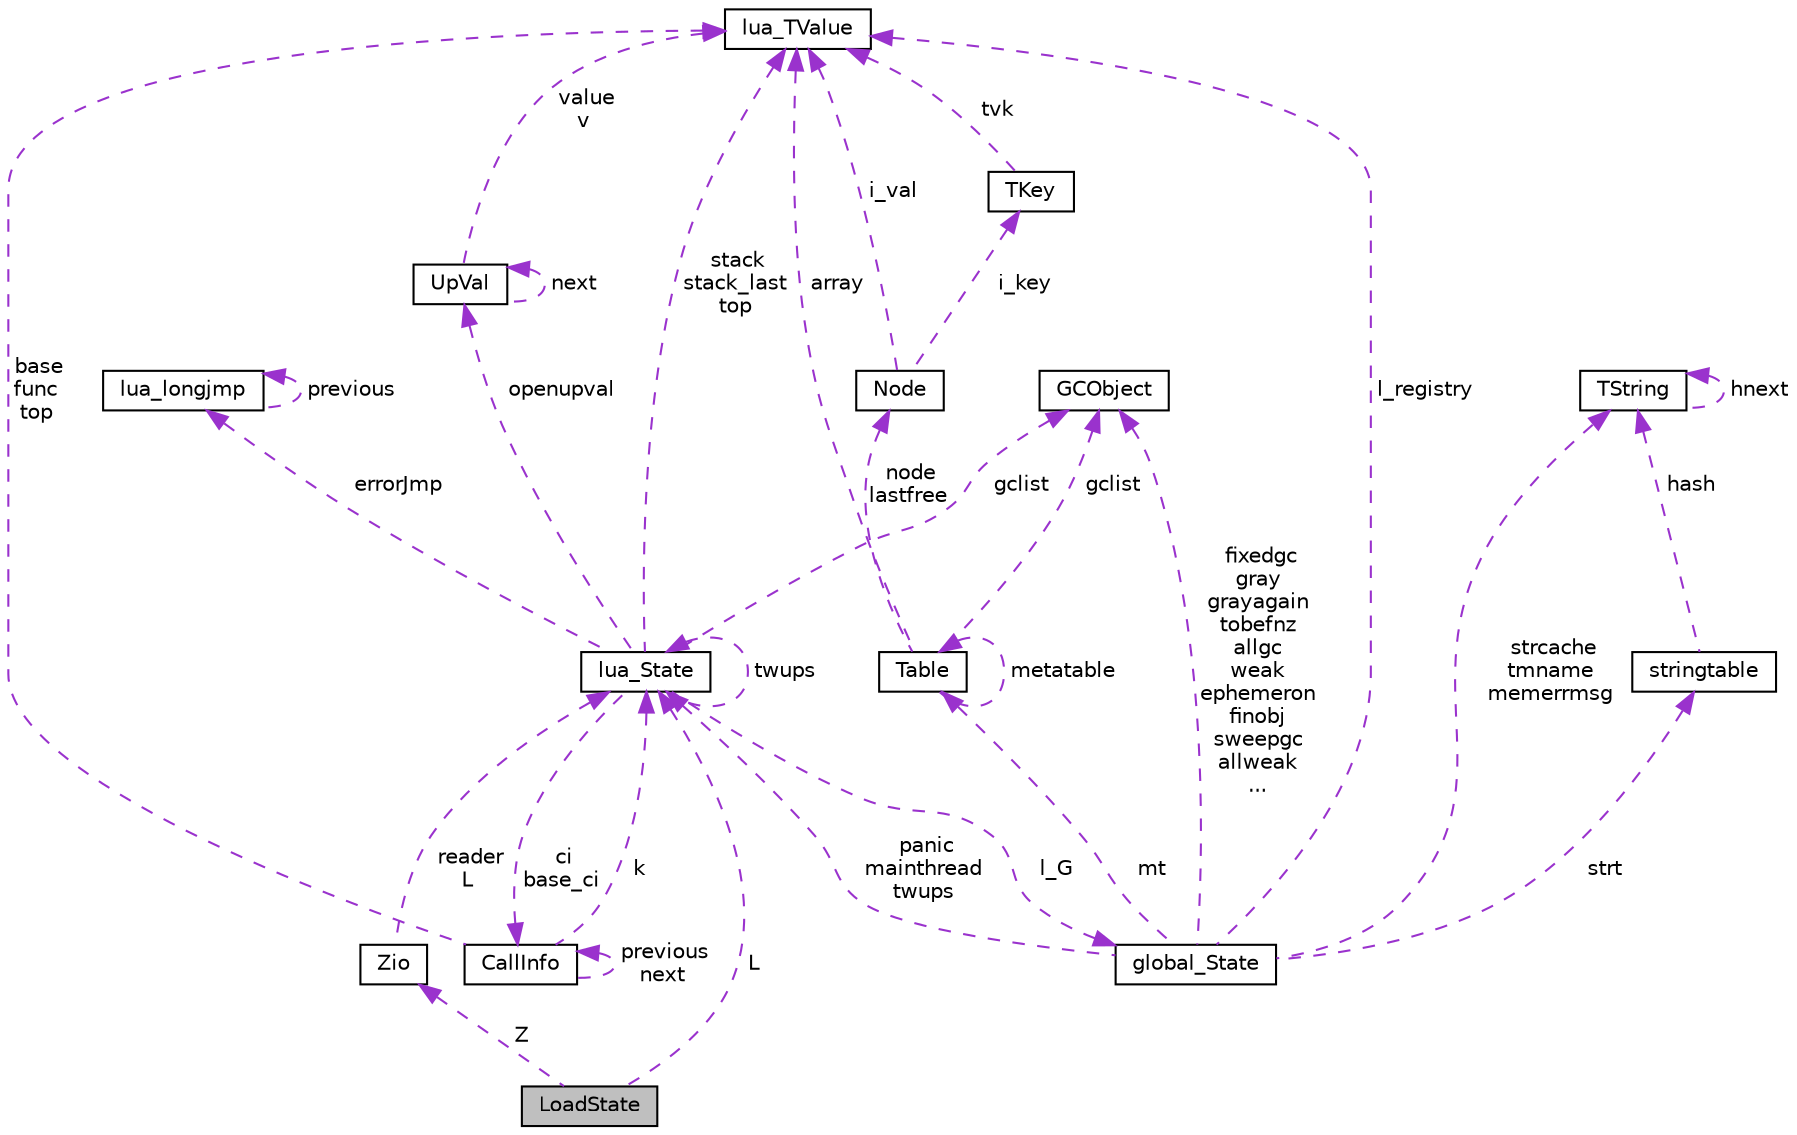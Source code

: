 digraph "LoadState"
{
 // LATEX_PDF_SIZE
  edge [fontname="Helvetica",fontsize="10",labelfontname="Helvetica",labelfontsize="10"];
  node [fontname="Helvetica",fontsize="10",shape=record];
  Node1 [label="LoadState",height=0.2,width=0.4,color="black", fillcolor="grey75", style="filled", fontcolor="black",tooltip=" "];
  Node2 -> Node1 [dir="back",color="darkorchid3",fontsize="10",style="dashed",label=" Z" ,fontname="Helvetica"];
  Node2 [label="Zio",height=0.2,width=0.4,color="black", fillcolor="white", style="filled",URL="$struct_zio.html",tooltip=" "];
  Node3 -> Node2 [dir="back",color="darkorchid3",fontsize="10",style="dashed",label=" reader\nL" ,fontname="Helvetica"];
  Node3 [label="lua_State",height=0.2,width=0.4,color="black", fillcolor="white", style="filled",URL="$structlua___state.html",tooltip=" "];
  Node4 -> Node3 [dir="back",color="darkorchid3",fontsize="10",style="dashed",label=" openupval" ,fontname="Helvetica"];
  Node4 [label="UpVal",height=0.2,width=0.4,color="black", fillcolor="white", style="filled",URL="$struct_up_val.html",tooltip=" "];
  Node4 -> Node4 [dir="back",color="darkorchid3",fontsize="10",style="dashed",label=" next" ,fontname="Helvetica"];
  Node5 -> Node4 [dir="back",color="darkorchid3",fontsize="10",style="dashed",label=" value\nv" ,fontname="Helvetica"];
  Node5 [label="lua_TValue",height=0.2,width=0.4,color="black", fillcolor="white", style="filled",URL="$structlua___t_value.html",tooltip=" "];
  Node5 -> Node3 [dir="back",color="darkorchid3",fontsize="10",style="dashed",label=" stack\nstack_last\ntop" ,fontname="Helvetica"];
  Node6 -> Node3 [dir="back",color="darkorchid3",fontsize="10",style="dashed",label=" errorJmp" ,fontname="Helvetica"];
  Node6 [label="lua_longjmp",height=0.2,width=0.4,color="black", fillcolor="white", style="filled",URL="$structlua__longjmp.html",tooltip=" "];
  Node6 -> Node6 [dir="back",color="darkorchid3",fontsize="10",style="dashed",label=" previous" ,fontname="Helvetica"];
  Node7 -> Node3 [dir="back",color="darkorchid3",fontsize="10",style="dashed",label=" l_G" ,fontname="Helvetica"];
  Node7 [label="global_State",height=0.2,width=0.4,color="black", fillcolor="white", style="filled",URL="$structglobal___state.html",tooltip=" "];
  Node5 -> Node7 [dir="back",color="darkorchid3",fontsize="10",style="dashed",label=" l_registry" ,fontname="Helvetica"];
  Node8 -> Node7 [dir="back",color="darkorchid3",fontsize="10",style="dashed",label=" strt" ,fontname="Helvetica"];
  Node8 [label="stringtable",height=0.2,width=0.4,color="black", fillcolor="white", style="filled",URL="$structstringtable.html",tooltip=" "];
  Node9 -> Node8 [dir="back",color="darkorchid3",fontsize="10",style="dashed",label=" hash" ,fontname="Helvetica"];
  Node9 [label="TString",height=0.2,width=0.4,color="black", fillcolor="white", style="filled",URL="$struct_t_string.html",tooltip=" "];
  Node9 -> Node9 [dir="back",color="darkorchid3",fontsize="10",style="dashed",label=" hnext" ,fontname="Helvetica"];
  Node9 -> Node7 [dir="back",color="darkorchid3",fontsize="10",style="dashed",label=" strcache\ntmname\nmemerrmsg" ,fontname="Helvetica"];
  Node10 -> Node7 [dir="back",color="darkorchid3",fontsize="10",style="dashed",label=" mt" ,fontname="Helvetica"];
  Node10 [label="Table",height=0.2,width=0.4,color="black", fillcolor="white", style="filled",URL="$struct_table.html",tooltip=" "];
  Node11 -> Node10 [dir="back",color="darkorchid3",fontsize="10",style="dashed",label=" node\nlastfree" ,fontname="Helvetica"];
  Node11 [label="Node",height=0.2,width=0.4,color="black", fillcolor="white", style="filled",URL="$struct_node.html",tooltip=" "];
  Node5 -> Node11 [dir="back",color="darkorchid3",fontsize="10",style="dashed",label=" i_val" ,fontname="Helvetica"];
  Node12 -> Node11 [dir="back",color="darkorchid3",fontsize="10",style="dashed",label=" i_key" ,fontname="Helvetica"];
  Node12 [label="TKey",height=0.2,width=0.4,color="black", fillcolor="white", style="filled",URL="$union_t_key.html",tooltip=" "];
  Node5 -> Node12 [dir="back",color="darkorchid3",fontsize="10",style="dashed",label=" tvk" ,fontname="Helvetica"];
  Node5 -> Node10 [dir="back",color="darkorchid3",fontsize="10",style="dashed",label=" array" ,fontname="Helvetica"];
  Node10 -> Node10 [dir="back",color="darkorchid3",fontsize="10",style="dashed",label=" metatable" ,fontname="Helvetica"];
  Node13 -> Node10 [dir="back",color="darkorchid3",fontsize="10",style="dashed",label=" gclist" ,fontname="Helvetica"];
  Node13 [label="GCObject",height=0.2,width=0.4,color="black", fillcolor="white", style="filled",URL="$struct_g_c_object.html",tooltip=" "];
  Node13 -> Node7 [dir="back",color="darkorchid3",fontsize="10",style="dashed",label=" fixedgc\ngray\ngrayagain\ntobefnz\nallgc\nweak\nephemeron\nfinobj\nsweepgc\nallweak\n..." ,fontname="Helvetica"];
  Node3 -> Node7 [dir="back",color="darkorchid3",fontsize="10",style="dashed",label=" panic\nmainthread\ntwups" ,fontname="Helvetica"];
  Node13 -> Node3 [dir="back",color="darkorchid3",fontsize="10",style="dashed",label=" gclist" ,fontname="Helvetica"];
  Node3 -> Node3 [dir="back",color="darkorchid3",fontsize="10",style="dashed",label=" twups" ,fontname="Helvetica"];
  Node14 -> Node3 [dir="back",color="darkorchid3",fontsize="10",style="dashed",label=" ci\nbase_ci" ,fontname="Helvetica"];
  Node14 [label="CallInfo",height=0.2,width=0.4,color="black", fillcolor="white", style="filled",URL="$struct_call_info.html",tooltip=" "];
  Node5 -> Node14 [dir="back",color="darkorchid3",fontsize="10",style="dashed",label=" base\nfunc\ntop" ,fontname="Helvetica"];
  Node3 -> Node14 [dir="back",color="darkorchid3",fontsize="10",style="dashed",label=" k" ,fontname="Helvetica"];
  Node14 -> Node14 [dir="back",color="darkorchid3",fontsize="10",style="dashed",label=" previous\nnext" ,fontname="Helvetica"];
  Node3 -> Node1 [dir="back",color="darkorchid3",fontsize="10",style="dashed",label=" L" ,fontname="Helvetica"];
}

